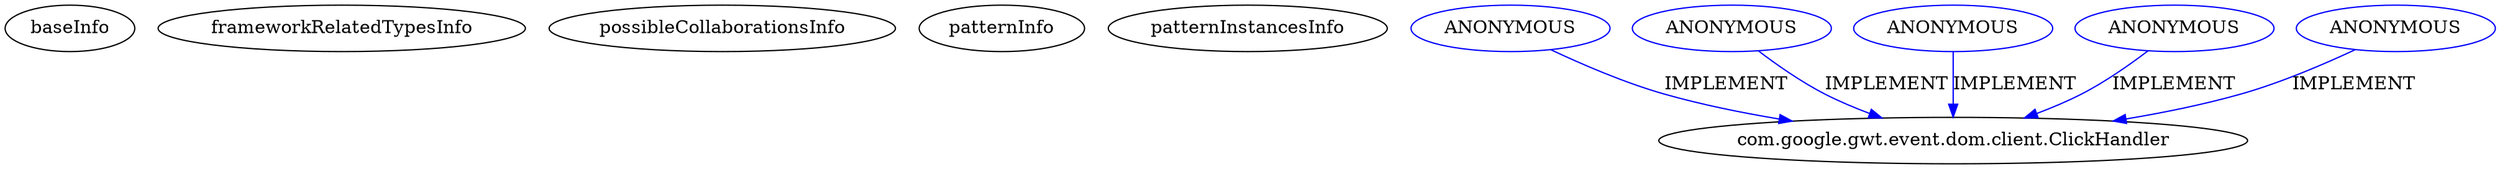 digraph {
baseInfo[graphId=27,category="pattern",isAnonymous=false,possibleRelation=false]
frameworkRelatedTypesInfo[]
possibleCollaborationsInfo[]
patternInfo[frequency=6.0,patternRootClient=null]
patternInstancesInfo[0="lauflabs-gwt-garmin-api~/lauflabs-gwt-garmin-api/gwt-garmin-api-master/gwt-garmin-showcase/src/main/java/com/garmin/gwt/communicator/testing/client/Showcase.java~Showcase~3605",1="akjava-GWT-Hangouts~/akjava-GWT-Hangouts/GWT-Hangouts-master/apps/easyoverlay/src/com/akjava/gwt/hangout/easyoverlay/client/EasyOverlay.java~EasyOverlay~492",2="bobvash-Resolution-Tracker~/bobvash-Resolution-Tracker/Resolution-Tracker-master/ResolutionTracker/src/com/bobvash/resolutiontracker/client/ResolutionDayWidget.java~ResolutionDayWidget~867",3="luxferrari-AlgebrApp~/luxferrari-AlgebrApp/AlgebrApp-master/AlgebrApp/src/org/luxferrari/algebrapp/client/AlgebrApp.java~AlgebrApp~3667",4="12010994-GLI-TP1~/12010994-GLI-TP1/GLI-TP1-master/src/main/java/fr/istic/m2gl/gli/client/TableWidget.java~TableWidget~8",5="woox-serverapp~/woox-serverapp/serverapp-master/src/wooxes/net/client/Serverapp.java~Serverapp~4647"]
33[label="com.google.gwt.event.dom.client.ClickHandler",vertexType="FRAMEWORK_INTERFACE_TYPE",isFrameworkType=false]
89[label="ANONYMOUS",vertexType="REFERENCE_ANONYMOUS_DECLARATION",isFrameworkType=false,color=blue]
107[label="ANONYMOUS",vertexType="REFERENCE_ANONYMOUS_DECLARATION",isFrameworkType=false,color=blue]
32[label="ANONYMOUS",vertexType="REFERENCE_ANONYMOUS_DECLARATION",isFrameworkType=false,color=blue]
143[label="ANONYMOUS",vertexType="REFERENCE_ANONYMOUS_DECLARATION",isFrameworkType=false,color=blue]
68[label="ANONYMOUS",vertexType="REFERENCE_ANONYMOUS_DECLARATION",isFrameworkType=false,color=blue]
89->33[label="IMPLEMENT",color=blue]
143->33[label="IMPLEMENT",color=blue]
68->33[label="IMPLEMENT",color=blue]
107->33[label="IMPLEMENT",color=blue]
32->33[label="IMPLEMENT",color=blue]
}
